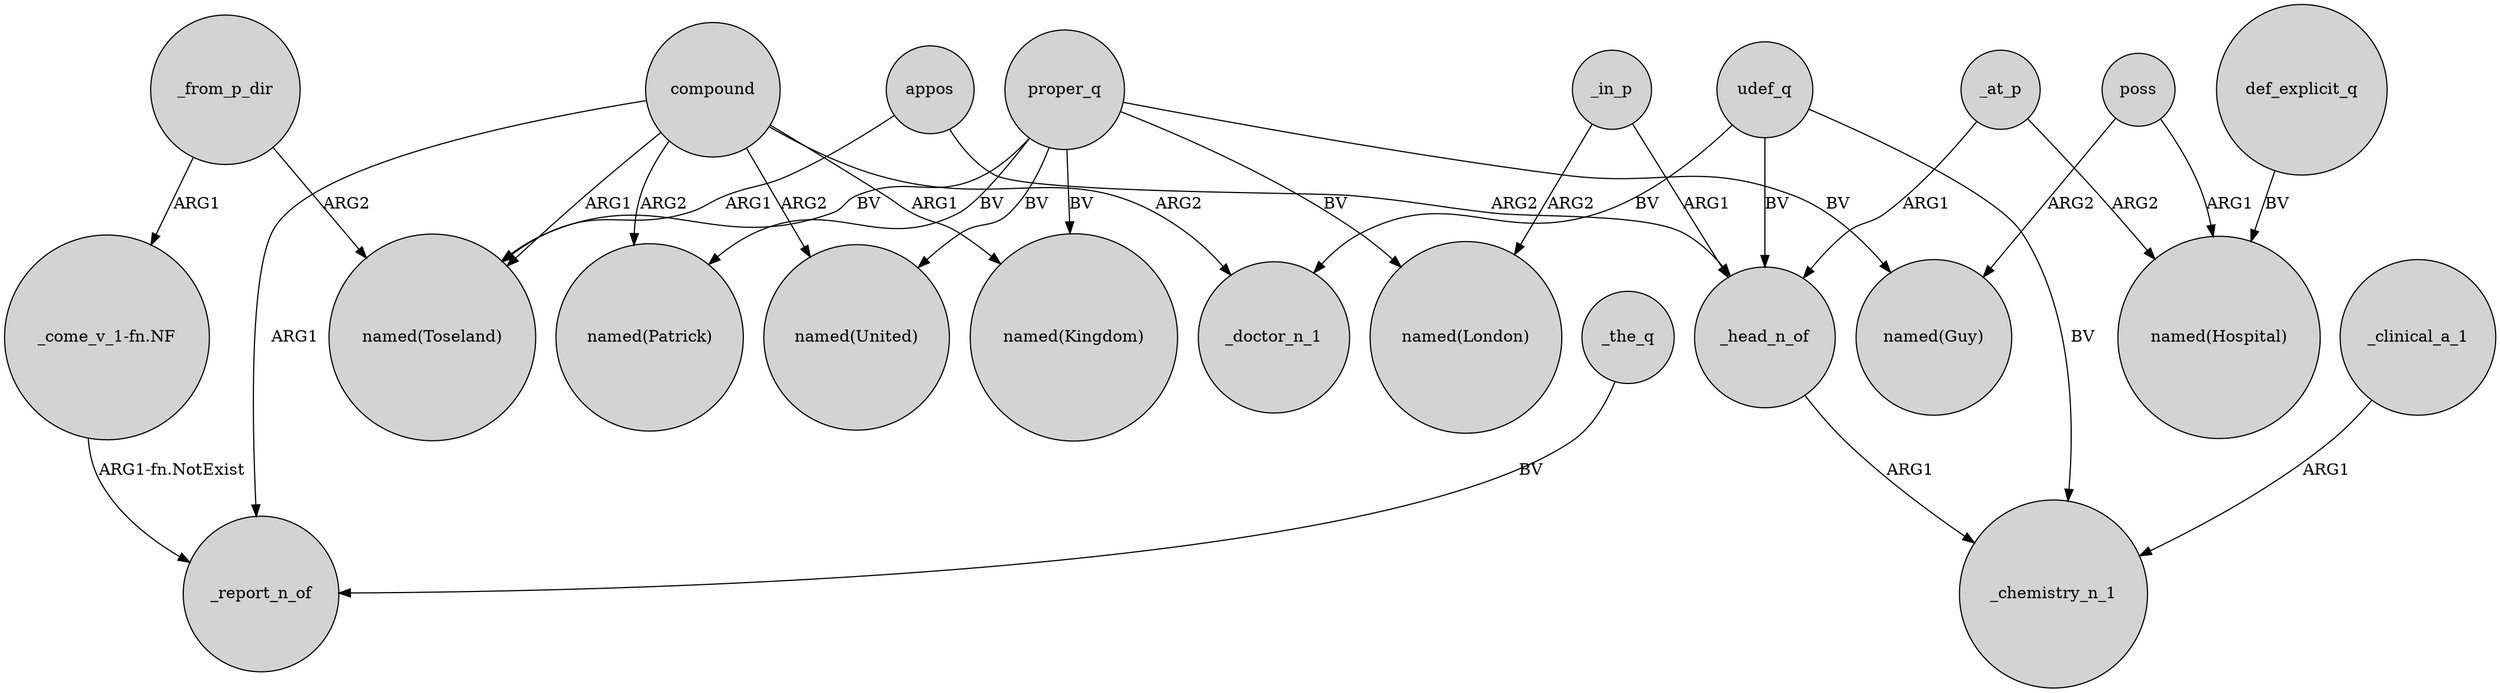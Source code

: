 digraph {
	node [shape=circle style=filled]
	compound -> _report_n_of [label=ARG1]
	compound -> _doctor_n_1 [label=ARG2]
	proper_q -> "named(Toseland)" [label=BV]
	def_explicit_q -> "named(Hospital)" [label=BV]
	_in_p -> "named(London)" [label=ARG2]
	appos -> _head_n_of [label=ARG2]
	poss -> "named(Guy)" [label=ARG2]
	_from_p_dir -> "named(Toseland)" [label=ARG2]
	udef_q -> _doctor_n_1 [label=BV]
	"_come_v_1-fn.NF" -> _report_n_of [label="ARG1-fn.NotExist"]
	compound -> "named(Patrick)" [label=ARG2]
	proper_q -> "named(Patrick)" [label=BV]
	_the_q -> _report_n_of [label=BV]
	udef_q -> _head_n_of [label=BV]
	compound -> "named(Kingdom)" [label=ARG1]
	proper_q -> "named(United)" [label=BV]
	_clinical_a_1 -> _chemistry_n_1 [label=ARG1]
	proper_q -> "named(London)" [label=BV]
	_head_n_of -> _chemistry_n_1 [label=ARG1]
	appos -> "named(Toseland)" [label=ARG1]
	proper_q -> "named(Kingdom)" [label=BV]
	_at_p -> _head_n_of [label=ARG1]
	compound -> "named(United)" [label=ARG2]
	_from_p_dir -> "_come_v_1-fn.NF" [label=ARG1]
	udef_q -> _chemistry_n_1 [label=BV]
	poss -> "named(Hospital)" [label=ARG1]
	_at_p -> "named(Hospital)" [label=ARG2]
	proper_q -> "named(Guy)" [label=BV]
	compound -> "named(Toseland)" [label=ARG1]
	_in_p -> _head_n_of [label=ARG1]
}
